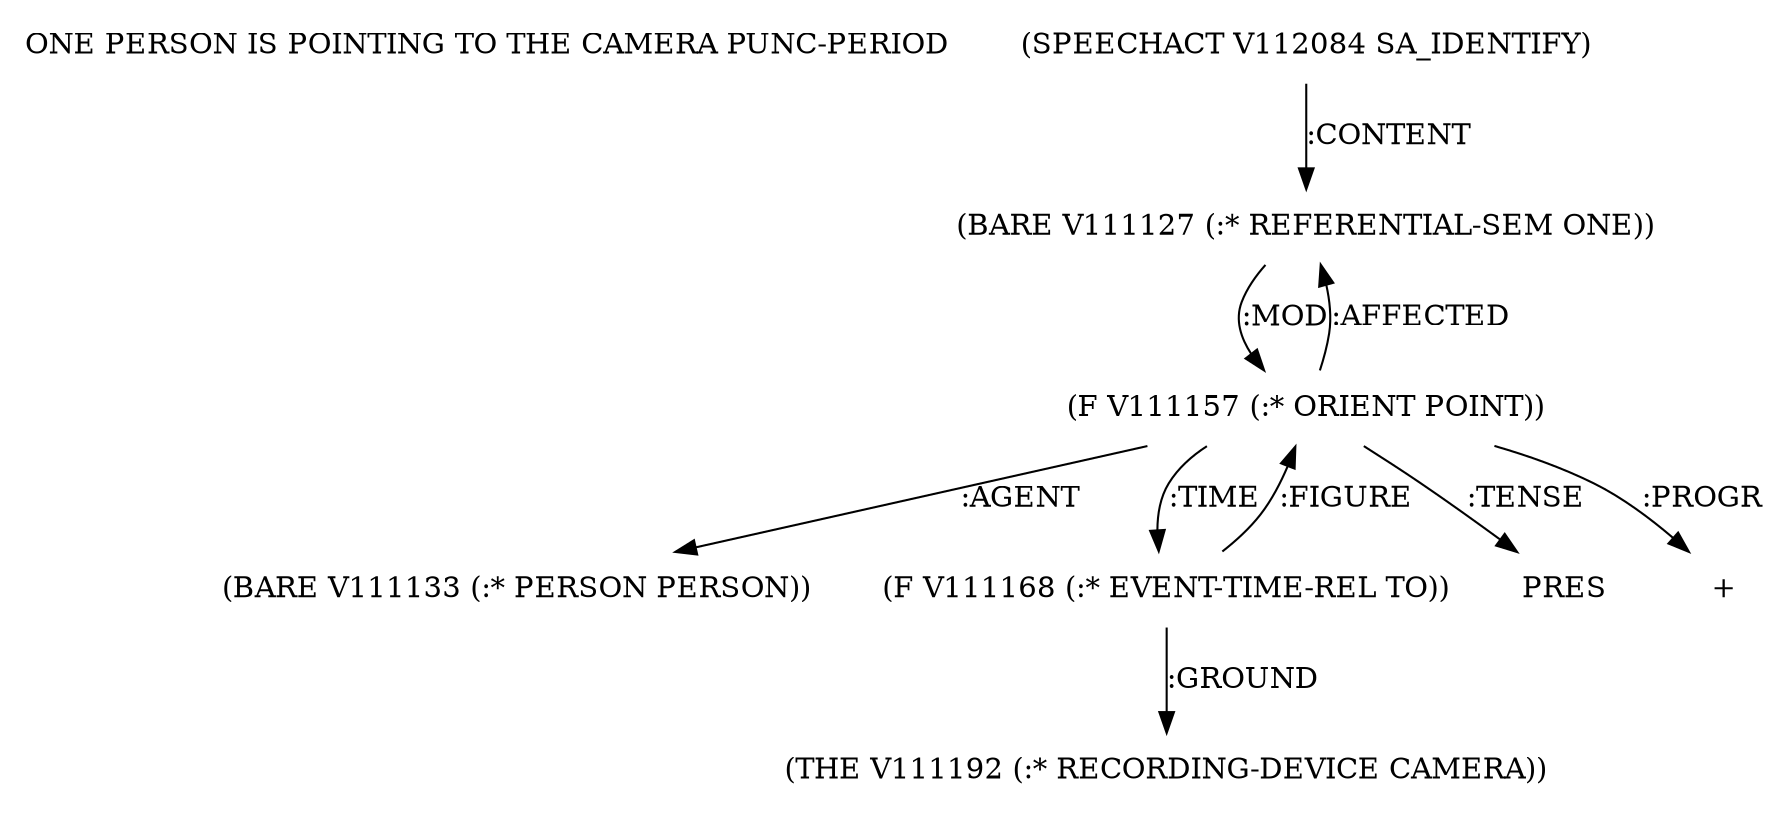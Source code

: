 digraph Terms {
  node [shape=none]
  "ONE PERSON IS POINTING TO THE CAMERA PUNC-PERIOD"
  "V112084" [label="(SPEECHACT V112084 SA_IDENTIFY)"]
  "V112084" -> "V111127" [label=":CONTENT"]
  "V111127" [label="(BARE V111127 (:* REFERENTIAL-SEM ONE))"]
  "V111127" -> "V111157" [label=":MOD"]
  "V111157" [label="(F V111157 (:* ORIENT POINT))"]
  "V111157" -> "V111133" [label=":AGENT"]
  "V111157" -> "V111127" [label=":AFFECTED"]
  "V111157" -> "V111168" [label=":TIME"]
  "V111157" -> "NT112440" [label=":TENSE"]
  "NT112440" [label="PRES"]
  "V111157" -> "NT112441" [label=":PROGR"]
  "NT112441" [label="+"]
  "V111133" [label="(BARE V111133 (:* PERSON PERSON))"]
  "V111168" [label="(F V111168 (:* EVENT-TIME-REL TO))"]
  "V111168" -> "V111192" [label=":GROUND"]
  "V111168" -> "V111157" [label=":FIGURE"]
  "V111192" [label="(THE V111192 (:* RECORDING-DEVICE CAMERA))"]
}
